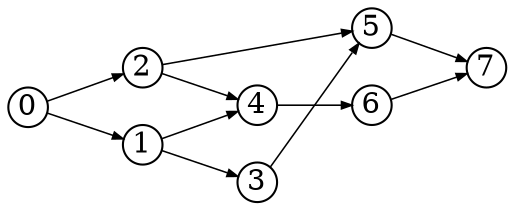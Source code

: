 digraph{
  rankdir=LR
  node [shape=circle,fixedsize=true,width=.26]
  edge [penwidth=0.75,arrowsize=0.5]
  7 -> {}
  6 -> {7}
  5 -> {7}
  4 -> {6}
  3 -> {5}
  2 -> {4 5}
  1 -> {3 4}
  0 -> {1 2}
}
